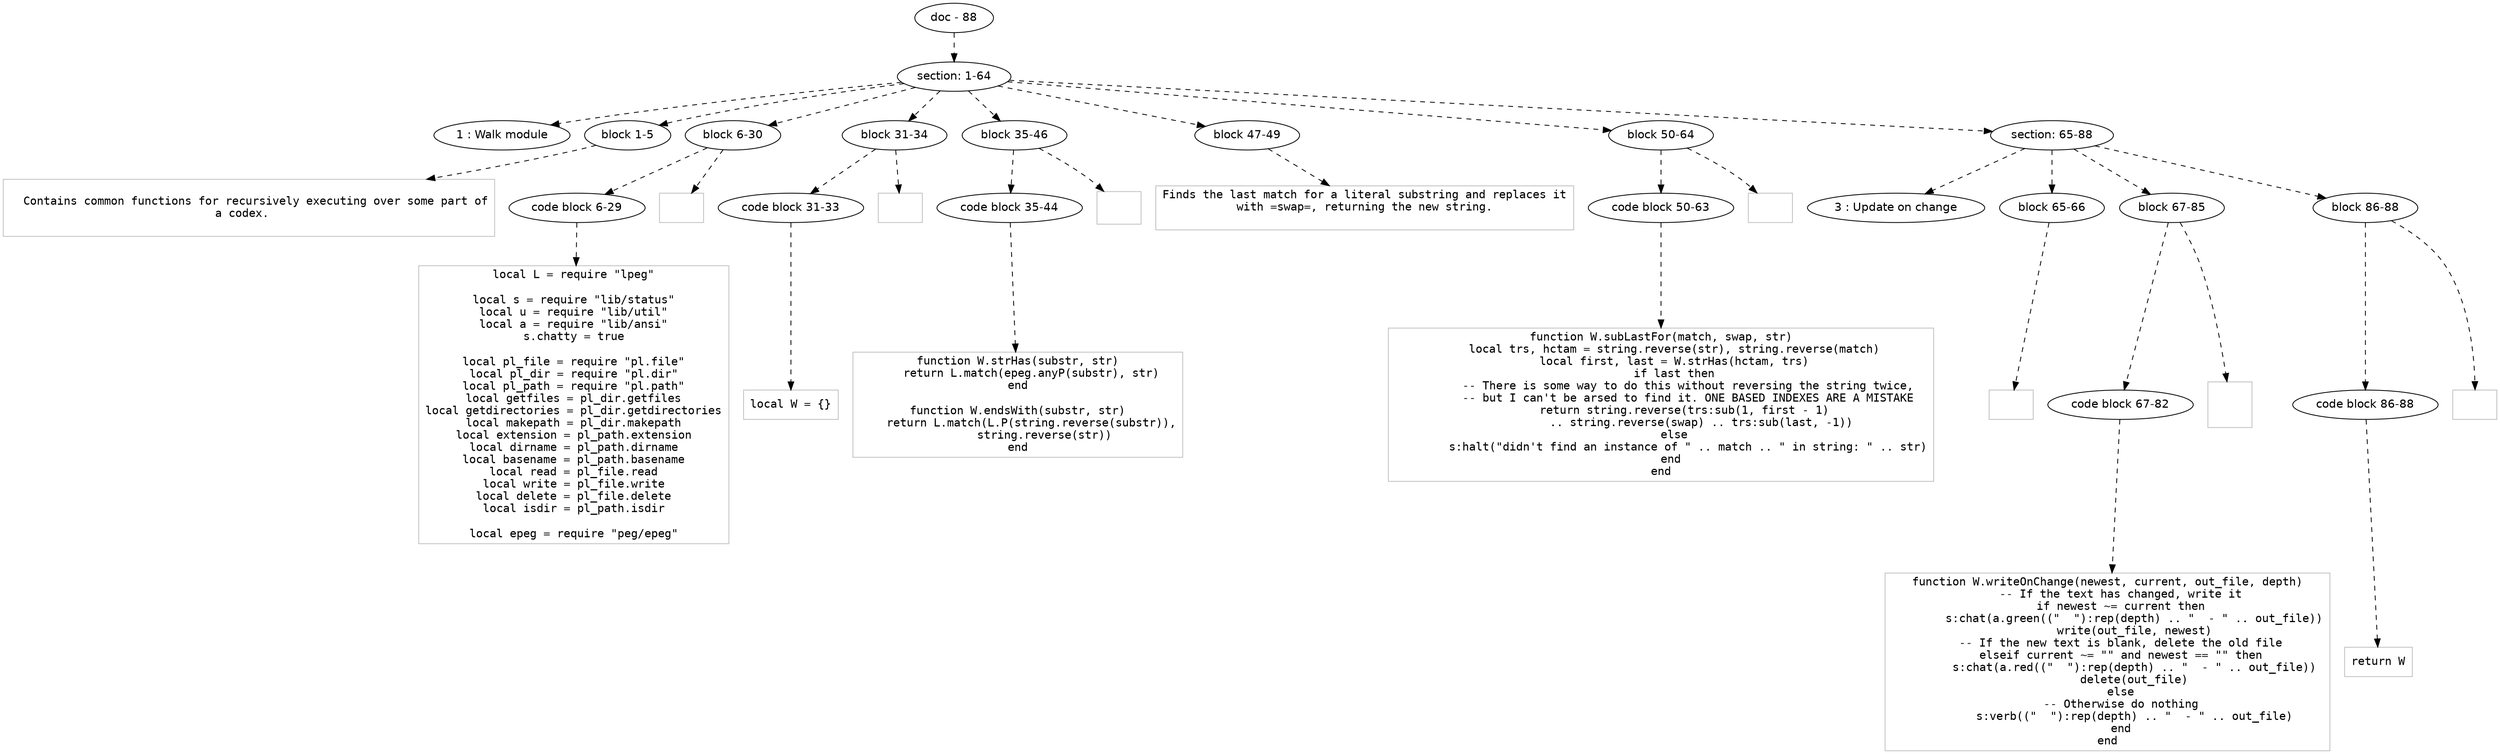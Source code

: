 digraph hierarchy {

node [fontname=Helvetica]
edge [style=dashed]

doc_0 [label="doc - 88"]

doc_0 -> { section_1}
{rank=same; section_1}

section_1 [label="section: 1-64"]

section_1 -> { header_2 block_3 block_4 block_5 block_6 block_7 block_8 section_9}
{rank=same; header_2 block_3 block_4 block_5 block_6 block_7 block_8 section_9}

header_2 [label="1 : Walk module"]
block_3 [label="block 1-5"]
block_4 [label="block 6-30"]
block_5 [label="block 31-34"]
block_6 [label="block 35-46"]
block_7 [label="block 47-49"]
block_8 [label="block 50-64"]
section_9 [label="section: 65-88"]


block_3 -> leaf_10
leaf_10  [color=Gray,shape=rectangle,fontname=Inconsolata,label="
  Contains common functions for recursively executing over some part of
a codex.  

"]block_4 -> { codeblock_11}
{rank=same; codeblock_11}

codeblock_11 [label="code block 6-29"]


codeblock_11 -> leaf_12
leaf_12  [color=Gray,shape=rectangle,fontname=Inconsolata,label="local L = require \"lpeg\"

local s = require \"lib/status\"
local u = require \"lib/util\"
local a = require \"lib/ansi\"
s.chatty = true

local pl_file = require \"pl.file\"
local pl_dir = require \"pl.dir\"
local pl_path = require \"pl.path\"
local getfiles = pl_dir.getfiles
local getdirectories = pl_dir.getdirectories
local makepath = pl_dir.makepath
local extension = pl_path.extension
local dirname = pl_path.dirname
local basename = pl_path.basename
local read = pl_file.read
local write = pl_file.write
local delete = pl_file.delete
local isdir = pl_path.isdir

local epeg = require \"peg/epeg\"
"]
block_4 -> leaf_13
leaf_13  [color=Gray,shape=rectangle,fontname=Inconsolata,label="
"]block_5 -> { codeblock_14}
{rank=same; codeblock_14}

codeblock_14 [label="code block 31-33"]


codeblock_14 -> leaf_15
leaf_15  [color=Gray,shape=rectangle,fontname=Inconsolata,label="local W = {}
"]
block_5 -> leaf_16
leaf_16  [color=Gray,shape=rectangle,fontname=Inconsolata,label="
"]block_6 -> { codeblock_17}
{rank=same; codeblock_17}

codeblock_17 [label="code block 35-44"]


codeblock_17 -> leaf_18
leaf_18  [color=Gray,shape=rectangle,fontname=Inconsolata,label="function W.strHas(substr, str)
    return L.match(epeg.anyP(substr), str)
end

function W.endsWith(substr, str)
    return L.match(L.P(string.reverse(substr)),
        string.reverse(str))
end
"]
block_6 -> leaf_19
leaf_19  [color=Gray,shape=rectangle,fontname=Inconsolata,label="

"]
block_7 -> leaf_20
leaf_20  [color=Gray,shape=rectangle,fontname=Inconsolata,label="Finds the last match for a literal substring and replaces it
with =swap=, returning the new string.

"]block_8 -> { codeblock_21}
{rank=same; codeblock_21}

codeblock_21 [label="code block 50-63"]


codeblock_21 -> leaf_22
leaf_22  [color=Gray,shape=rectangle,fontname=Inconsolata,label="function W.subLastFor(match, swap, str)
    local trs, hctam = string.reverse(str), string.reverse(match)
    local first, last = W.strHas(hctam, trs)
    if last then
        -- There is some way to do this without reversing the string twice,
        -- but I can't be arsed to find it. ONE BASED INDEXES ARE A MISTAKE
        return string.reverse(trs:sub(1, first - 1) 
            .. string.reverse(swap) .. trs:sub(last, -1))
    else
        s:halt(\"didn't find an instance of \" .. match .. \" in string: \" .. str)
    end 
end
"]
block_8 -> leaf_23
leaf_23  [color=Gray,shape=rectangle,fontname=Inconsolata,label="
"]section_9 -> { header_24 block_25 block_26 block_27}
{rank=same; header_24 block_25 block_26 block_27}

header_24 [label="3 : Update on change"]
block_25 [label="block 65-66"]
block_26 [label="block 67-85"]
block_27 [label="block 86-88"]


block_25 -> leaf_28
leaf_28  [color=Gray,shape=rectangle,fontname=Inconsolata,label="
"]block_26 -> { codeblock_29}
{rank=same; codeblock_29}

codeblock_29 [label="code block 67-82"]


codeblock_29 -> leaf_30
leaf_30  [color=Gray,shape=rectangle,fontname=Inconsolata,label="function W.writeOnChange(newest, current, out_file, depth)
    -- If the text has changed, write it
    if newest ~= current then
        s:chat(a.green((\"  \"):rep(depth) .. \"  - \" .. out_file))
        write(out_file, newest)
    -- If the new text is blank, delete the old file
    elseif current ~= \"\" and newest == \"\" then
        s:chat(a.red((\"  \"):rep(depth) .. \"  - \" .. out_file))
        delete(out_file)
    else
    -- Otherwise do nothing
        s:verb((\"  \"):rep(depth) .. \"  - \" .. out_file)
    end
end
"]
block_26 -> leaf_31
leaf_31  [color=Gray,shape=rectangle,fontname=Inconsolata,label="


"]block_27 -> { codeblock_32}
{rank=same; codeblock_32}

codeblock_32 [label="code block 86-88"]


codeblock_32 -> leaf_33
leaf_33  [color=Gray,shape=rectangle,fontname=Inconsolata,label="return W
"]
block_27 -> leaf_34
leaf_34  [color=Gray,shape=rectangle,fontname=Inconsolata,label=""]
}
